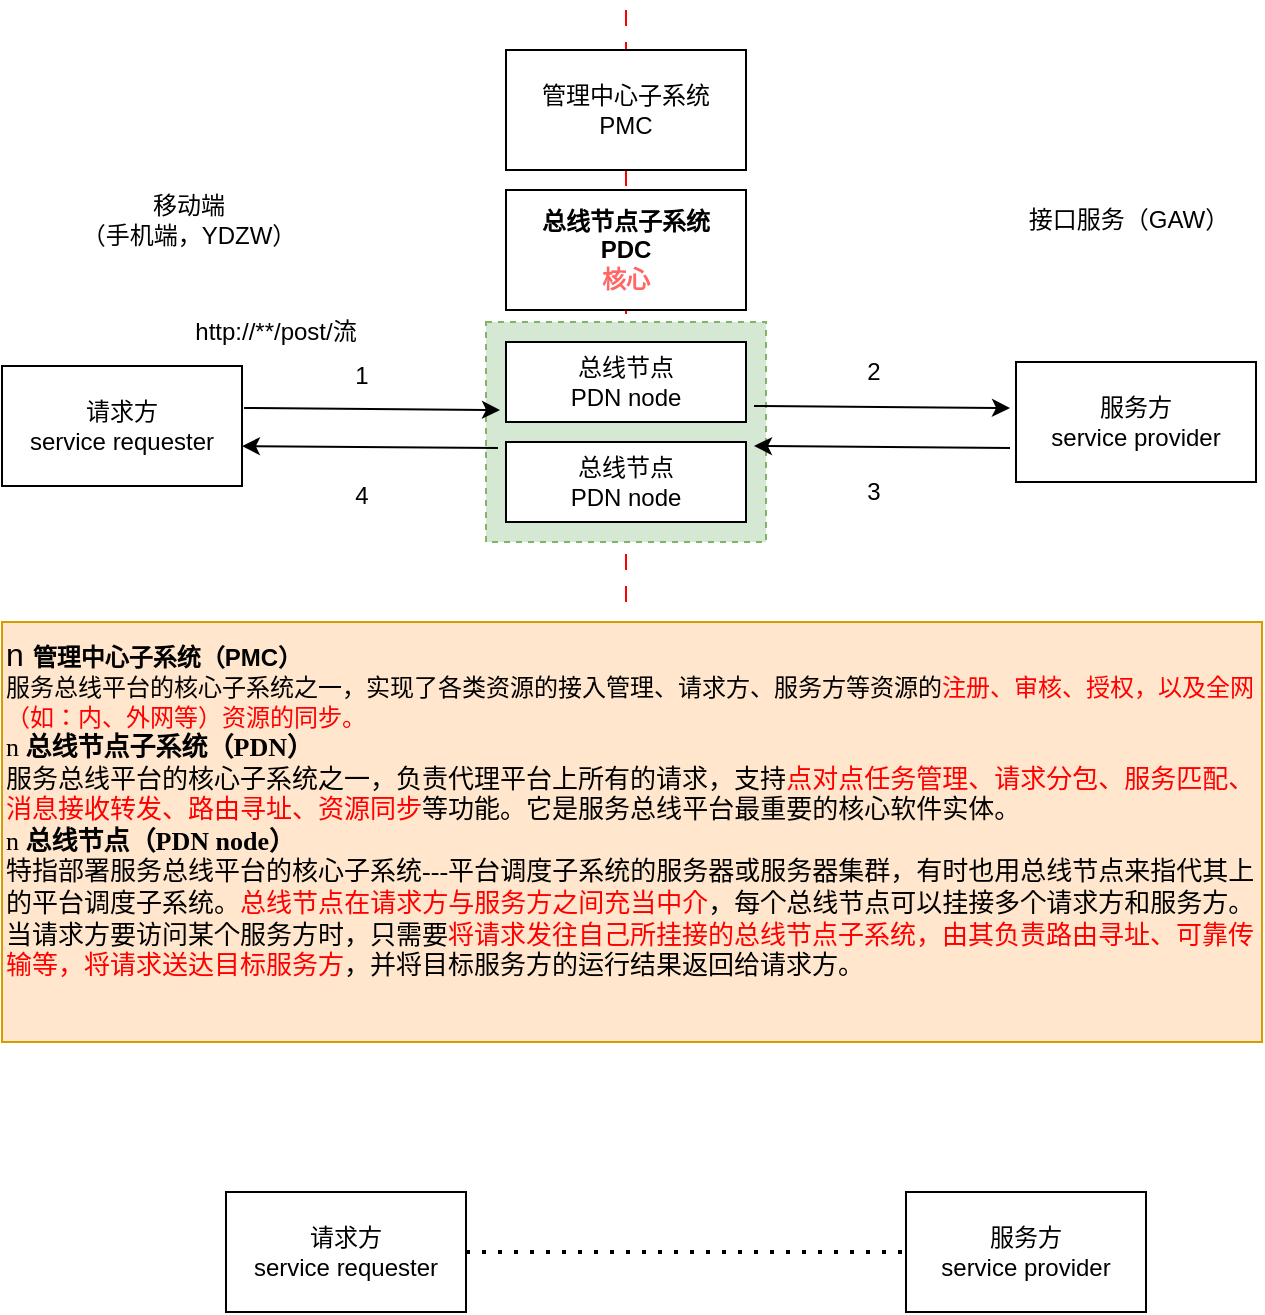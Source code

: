 <mxfile version="24.7.15">
  <diagram name="第 1 页" id="ZcEf7aJKJCeWP8L_aRb3">
    <mxGraphModel dx="1195" dy="1784" grid="1" gridSize="10" guides="1" tooltips="1" connect="1" arrows="1" fold="1" page="1" pageScale="1" pageWidth="827" pageHeight="1169" math="0" shadow="0">
      <root>
        <mxCell id="0" />
        <mxCell id="1" parent="0" />
        <mxCell id="Qc9PiRafTRn_lZ-FXjk0-23" value="" style="endArrow=none;html=1;rounded=0;dashed=1;dashPattern=8 8;strokeColor=#FF0000;strokeWidth=1;" edge="1" parent="1">
          <mxGeometry width="50" height="50" relative="1" as="geometry">
            <mxPoint x="340" y="290" as="sourcePoint" />
            <mxPoint x="340" y="-10" as="targetPoint" />
          </mxGeometry>
        </mxCell>
        <mxCell id="Qc9PiRafTRn_lZ-FXjk0-19" value="" style="rounded=0;whiteSpace=wrap;html=1;dashed=1;fillColor=#d5e8d4;strokeColor=#82b366;" vertex="1" parent="1">
          <mxGeometry x="270" y="150" width="140" height="110" as="geometry" />
        </mxCell>
        <mxCell id="Qc9PiRafTRn_lZ-FXjk0-1" value="管理中心子系统&lt;div&gt;PMC&lt;/div&gt;" style="rounded=0;whiteSpace=wrap;html=1;" vertex="1" parent="1">
          <mxGeometry x="280" y="14" width="120" height="60" as="geometry" />
        </mxCell>
        <mxCell id="Qc9PiRafTRn_lZ-FXjk0-2" value="请求方&lt;div&gt;service requester&lt;/div&gt;" style="rounded=0;whiteSpace=wrap;html=1;" vertex="1" parent="1">
          <mxGeometry x="28" y="172" width="120" height="60" as="geometry" />
        </mxCell>
        <mxCell id="Qc9PiRafTRn_lZ-FXjk0-3" value="服务方&lt;div&gt;service provider&lt;/div&gt;" style="rounded=0;whiteSpace=wrap;html=1;" vertex="1" parent="1">
          <mxGeometry x="535" y="170" width="120" height="60" as="geometry" />
        </mxCell>
        <mxCell id="Qc9PiRafTRn_lZ-FXjk0-4" value="总线节点子系统&lt;div&gt;PDC&lt;/div&gt;&lt;div&gt;&lt;font color=&quot;#ff6666&quot;&gt;核心&lt;/font&gt;&lt;/div&gt;" style="rounded=0;whiteSpace=wrap;html=1;fontStyle=1" vertex="1" parent="1">
          <mxGeometry x="280" y="84" width="120" height="60" as="geometry" />
        </mxCell>
        <mxCell id="Qc9PiRafTRn_lZ-FXjk0-5" value="总线节点&lt;div&gt;PDN node&lt;/div&gt;" style="rounded=0;whiteSpace=wrap;html=1;" vertex="1" parent="1">
          <mxGeometry x="280" y="160" width="120" height="40" as="geometry" />
        </mxCell>
        <mxCell id="Qc9PiRafTRn_lZ-FXjk0-6" value="" style="endArrow=classic;html=1;rounded=0;entryX=-0.025;entryY=0.4;entryDx=0;entryDy=0;entryPerimeter=0;exitX=0.992;exitY=0.383;exitDx=0;exitDy=0;exitPerimeter=0;" edge="1" parent="1">
          <mxGeometry width="50" height="50" relative="1" as="geometry">
            <mxPoint x="149.04" y="192.98" as="sourcePoint" />
            <mxPoint x="277" y="194" as="targetPoint" />
          </mxGeometry>
        </mxCell>
        <mxCell id="Qc9PiRafTRn_lZ-FXjk0-7" value="" style="endArrow=classic;html=1;rounded=0;entryX=-0.025;entryY=0.4;entryDx=0;entryDy=0;entryPerimeter=0;exitX=0.992;exitY=0.383;exitDx=0;exitDy=0;exitPerimeter=0;" edge="1" parent="1">
          <mxGeometry width="50" height="50" relative="1" as="geometry">
            <mxPoint x="404" y="192" as="sourcePoint" />
            <mxPoint x="532" y="193" as="targetPoint" />
          </mxGeometry>
        </mxCell>
        <mxCell id="Qc9PiRafTRn_lZ-FXjk0-8" value="" style="endArrow=classic;html=1;rounded=0;entryX=-0.025;entryY=0.4;entryDx=0;entryDy=0;entryPerimeter=0;exitX=0.992;exitY=0.383;exitDx=0;exitDy=0;exitPerimeter=0;" edge="1" parent="1">
          <mxGeometry width="50" height="50" relative="1" as="geometry">
            <mxPoint x="275.96" y="213.02" as="sourcePoint" />
            <mxPoint x="147.96" y="212.02" as="targetPoint" />
          </mxGeometry>
        </mxCell>
        <mxCell id="Qc9PiRafTRn_lZ-FXjk0-9" value="" style="endArrow=classic;html=1;rounded=0;entryX=-0.025;entryY=0.4;entryDx=0;entryDy=0;entryPerimeter=0;exitX=0.992;exitY=0.383;exitDx=0;exitDy=0;exitPerimeter=0;" edge="1" parent="1">
          <mxGeometry width="50" height="50" relative="1" as="geometry">
            <mxPoint x="532" y="213" as="sourcePoint" />
            <mxPoint x="404" y="212" as="targetPoint" />
          </mxGeometry>
        </mxCell>
        <mxCell id="Qc9PiRafTRn_lZ-FXjk0-10" value="总线节点&lt;div&gt;PDN node&lt;/div&gt;" style="rounded=0;whiteSpace=wrap;html=1;" vertex="1" parent="1">
          <mxGeometry x="280" y="210" width="120" height="40" as="geometry" />
        </mxCell>
        <mxCell id="Qc9PiRafTRn_lZ-FXjk0-11" value="1" style="text;html=1;align=center;verticalAlign=middle;whiteSpace=wrap;rounded=0;" vertex="1" parent="1">
          <mxGeometry x="178" y="162" width="60" height="30" as="geometry" />
        </mxCell>
        <mxCell id="Qc9PiRafTRn_lZ-FXjk0-12" value="2" style="text;html=1;align=center;verticalAlign=middle;whiteSpace=wrap;rounded=0;" vertex="1" parent="1">
          <mxGeometry x="434" y="160" width="60" height="30" as="geometry" />
        </mxCell>
        <mxCell id="Qc9PiRafTRn_lZ-FXjk0-15" value="3" style="text;html=1;align=center;verticalAlign=middle;whiteSpace=wrap;rounded=0;" vertex="1" parent="1">
          <mxGeometry x="434" y="220" width="60" height="30" as="geometry" />
        </mxCell>
        <mxCell id="Qc9PiRafTRn_lZ-FXjk0-16" value="4" style="text;html=1;align=center;verticalAlign=middle;whiteSpace=wrap;rounded=0;" vertex="1" parent="1">
          <mxGeometry x="178" y="222" width="60" height="30" as="geometry" />
        </mxCell>
        <mxCell id="Qc9PiRafTRn_lZ-FXjk0-18" value="&lt;font face=&quot;Helvetica&quot;&gt;&lt;span style=&quot;text-indent: -21pt; background-color: initial; font-size: 12pt;&quot;&gt;n&amp;nbsp;&lt;/span&gt;&lt;b style=&quot;text-indent: -21pt; background-color: initial;&quot;&gt;管理&lt;/b&gt;&lt;b style=&quot;text-indent: -21pt; background-color: initial;&quot;&gt;中心&lt;/b&gt;&lt;b style=&quot;text-indent: -21pt; background-color: initial;&quot;&gt;子系统（PMC）&lt;/b&gt;&lt;/font&gt;&lt;div&gt;&lt;font face=&quot;g2yMa6rsrT6qIR5kGWK0&quot;&gt;服务总线平台的核心子系统之一，实现了各类资源的接入管理、请求方、服务方等资源的&lt;font color=&quot;#ff0000&quot;&gt;注册、审核、授权，以及全网（如：内、外网等）资源的同步。&lt;/font&gt;&lt;/font&gt;&lt;/div&gt;&lt;div&gt;&lt;font face=&quot;g2yMa6rsrT6qIR5kGWK0&quot;&gt;&lt;span style=&quot;text-indent: -18.05pt; font-size: 13px; background-color: initial;&quot;&gt;n&amp;nbsp;&lt;/span&gt;&lt;b style=&quot;text-indent: -18.05pt; font-size: 13px; background-color: initial;&quot;&gt;总线节点&lt;/b&gt;&lt;b style=&quot;text-indent: -18.05pt; font-size: 13px; background-color: initial;&quot;&gt;子系统（PDN）&lt;/b&gt;&lt;/font&gt;&lt;/div&gt;&lt;div&gt;&lt;font face=&quot;g2yMa6rsrT6qIR5kGWK0&quot;&gt;&lt;span style=&quot;text-indent: 21pt; font-size: 13px; background-color: initial;&quot;&gt;服务总线&lt;/span&gt;&lt;span style=&quot;text-indent: 21pt; font-size: 13px; background-color: initial;&quot;&gt;平台的核心子系统之一&lt;/span&gt;&lt;span style=&quot;text-indent: 21pt; font-size: 13px; background-color: initial;&quot;&gt;，&lt;/span&gt;&lt;span style=&quot;text-indent: 21pt; font-size: 13px; background-color: initial;&quot;&gt;负责代理平台上所有的请求，支持&lt;font color=&quot;#ff0000&quot;&gt;点对点任务管理、请求分包、服务匹配、消息接收转发、路由寻址、资源同步&lt;/font&gt;等功能&lt;/span&gt;&lt;span style=&quot;text-indent: 21pt; font-size: 13px; background-color: initial;&quot;&gt;。它是&lt;/span&gt;&lt;span style=&quot;text-indent: 21pt; font-size: 13px; background-color: initial;&quot;&gt;服务总线&lt;/span&gt;&lt;span style=&quot;text-indent: 21pt; font-size: 13px; background-color: initial;&quot;&gt;平台最重要的核心软件实体。&lt;/span&gt;&lt;/font&gt;&lt;/div&gt;&lt;div&gt;&lt;span style=&quot;font-family: &amp;quot;Times New Roman&amp;quot;; text-indent: -18.05pt; font-size: 13px; background-color: initial;&quot;&gt;n&amp;nbsp;&lt;/span&gt;&lt;b style=&quot;font-family: &amp;quot;Times New Roman&amp;quot;; text-indent: -18.05pt; font-size: 13px; background-color: initial;&quot;&gt;总线节点&lt;/b&gt;&lt;b style=&quot;font-family: &amp;quot;Times New Roman&amp;quot;; text-indent: -18.05pt; font-size: 13px; background-color: initial;&quot;&gt;（PDN node）&lt;/b&gt;&lt;/div&gt;&lt;div&gt;&lt;font style=&quot;font-family: FajOhG5ZUKjqoIJDk59t; text-indent: 21pt; font-size: 13px; background-color: initial;&quot;&gt;特指部署&lt;/font&gt;&lt;span style=&quot;font-family: FajOhG5ZUKjqoIJDk59t; text-indent: 21pt; font-size: 13px; background-color: initial;&quot;&gt;服务总线&lt;/span&gt;&lt;font style=&quot;font-family: FajOhG5ZUKjqoIJDk59t; text-indent: 21pt; font-size: 13px; background-color: initial;&quot;&gt;平台的核心子系统&lt;/font&gt;&lt;span style=&quot;font-family: FajOhG5ZUKjqoIJDk59t; text-indent: 21pt; font-size: 13px; background-color: initial;&quot;&gt;---&lt;/span&gt;&lt;span style=&quot;font-family: FajOhG5ZUKjqoIJDk59t; text-indent: 21pt; font-size: 13px; background-color: initial;&quot;&gt;平台&lt;/span&gt;&lt;font style=&quot;font-family: FajOhG5ZUKjqoIJDk59t; text-indent: 21pt; font-size: 13px; background-color: initial;&quot;&gt;调度子系统的服务器或服务器集群&lt;/font&gt;&lt;span style=&quot;font-family: FajOhG5ZUKjqoIJDk59t; text-indent: 21pt; font-size: 13px; background-color: initial;&quot;&gt;，&lt;/span&gt;&lt;font style=&quot;font-family: FajOhG5ZUKjqoIJDk59t; text-indent: 21pt; font-size: 13px; background-color: initial;&quot;&gt;有时也用&lt;/font&gt;&lt;span style=&quot;font-family: FajOhG5ZUKjqoIJDk59t; text-indent: 21pt; font-size: 13px; background-color: initial;&quot;&gt;总线节点&lt;/span&gt;&lt;font style=&quot;font-family: FajOhG5ZUKjqoIJDk59t; text-indent: 21pt; font-size: 13px; background-color: initial;&quot;&gt;来指代其上的&lt;/font&gt;&lt;span style=&quot;font-family: FajOhG5ZUKjqoIJDk59t; text-indent: 21pt; font-size: 13px; background-color: initial;&quot;&gt;平台&lt;/span&gt;&lt;font style=&quot;font-family: FajOhG5ZUKjqoIJDk59t; text-indent: 21pt; font-size: 13px; background-color: initial;&quot;&gt;调度子系统。&lt;/font&gt;&lt;span style=&quot;font-family: FajOhG5ZUKjqoIJDk59t; text-indent: 21pt; font-size: 13px; background-color: initial;&quot;&gt;&lt;font color=&quot;#ff0000&quot;&gt;总线节点&lt;/font&gt;&lt;/span&gt;&lt;font style=&quot;font-family: FajOhG5ZUKjqoIJDk59t; text-indent: 21pt; font-size: 13px; background-color: initial;&quot;&gt;&lt;font color=&quot;#ff0000&quot;&gt;在请求方与服务方之间充当中介&lt;/font&gt;，每个&lt;/font&gt;&lt;span style=&quot;font-family: FajOhG5ZUKjqoIJDk59t; text-indent: 21pt; font-size: 13px; background-color: initial;&quot;&gt;总线节点&lt;/span&gt;&lt;font style=&quot;font-family: FajOhG5ZUKjqoIJDk59t; text-indent: 21pt; font-size: 13px; background-color: initial;&quot;&gt;可以挂接多个请求方和服务方。&lt;/font&gt;&lt;/div&gt;&lt;div&gt;&lt;span style=&quot;font-family: FajOhG5ZUKjqoIJDk59t; text-indent: 21pt; font-size: 13px; background-color: initial;&quot;&gt;当请求方要访问某个服务方时，只需要&lt;font color=&quot;#ff0000&quot;&gt;将请求发往自己所挂接的总线节点子系统，由其负责路由寻址、可靠传输等，将请求送达目标服务方&lt;/font&gt;，并将目标服务方的运行结果返回给请求方。&lt;/span&gt;&lt;/div&gt;&lt;div&gt;&lt;br&gt;&lt;/div&gt;" style="text;whiteSpace=wrap;html=1;fillColor=#ffe6cc;strokeColor=#d79b00;" vertex="1" parent="1">
          <mxGeometry x="28" y="300" width="630" height="210" as="geometry" />
        </mxCell>
        <mxCell id="Qc9PiRafTRn_lZ-FXjk0-20" value="http://**/post/流" style="text;html=1;align=center;verticalAlign=middle;whiteSpace=wrap;rounded=0;" vertex="1" parent="1">
          <mxGeometry x="120" y="140" width="90" height="30" as="geometry" />
        </mxCell>
        <mxCell id="Qc9PiRafTRn_lZ-FXjk0-21" value="移动端&lt;div&gt;（手机端，YDZW）&lt;/div&gt;" style="text;html=1;align=center;verticalAlign=middle;whiteSpace=wrap;rounded=0;" vertex="1" parent="1">
          <mxGeometry x="43" y="84" width="157" height="30" as="geometry" />
        </mxCell>
        <mxCell id="Qc9PiRafTRn_lZ-FXjk0-22" value="接口服务（GAW）" style="text;html=1;align=center;verticalAlign=middle;whiteSpace=wrap;rounded=0;" vertex="1" parent="1">
          <mxGeometry x="528" y="84" width="127" height="30" as="geometry" />
        </mxCell>
        <mxCell id="Qc9PiRafTRn_lZ-FXjk0-25" value="请求方&lt;div&gt;service requester&lt;/div&gt;" style="rounded=0;whiteSpace=wrap;html=1;" vertex="1" parent="1">
          <mxGeometry x="140" y="585" width="120" height="60" as="geometry" />
        </mxCell>
        <mxCell id="Qc9PiRafTRn_lZ-FXjk0-26" value="服务方&lt;div&gt;service provider&lt;/div&gt;" style="rounded=0;whiteSpace=wrap;html=1;" vertex="1" parent="1">
          <mxGeometry x="480" y="585" width="120" height="60" as="geometry" />
        </mxCell>
        <mxCell id="Qc9PiRafTRn_lZ-FXjk0-27" value="" style="endArrow=none;dashed=1;html=1;dashPattern=1 3;strokeWidth=2;rounded=0;exitX=1;exitY=0.5;exitDx=0;exitDy=0;entryX=0;entryY=0.5;entryDx=0;entryDy=0;" edge="1" parent="1" source="Qc9PiRafTRn_lZ-FXjk0-25" target="Qc9PiRafTRn_lZ-FXjk0-26">
          <mxGeometry width="50" height="50" relative="1" as="geometry">
            <mxPoint x="350" y="615" as="sourcePoint" />
            <mxPoint x="400" y="565" as="targetPoint" />
          </mxGeometry>
        </mxCell>
      </root>
    </mxGraphModel>
  </diagram>
</mxfile>
